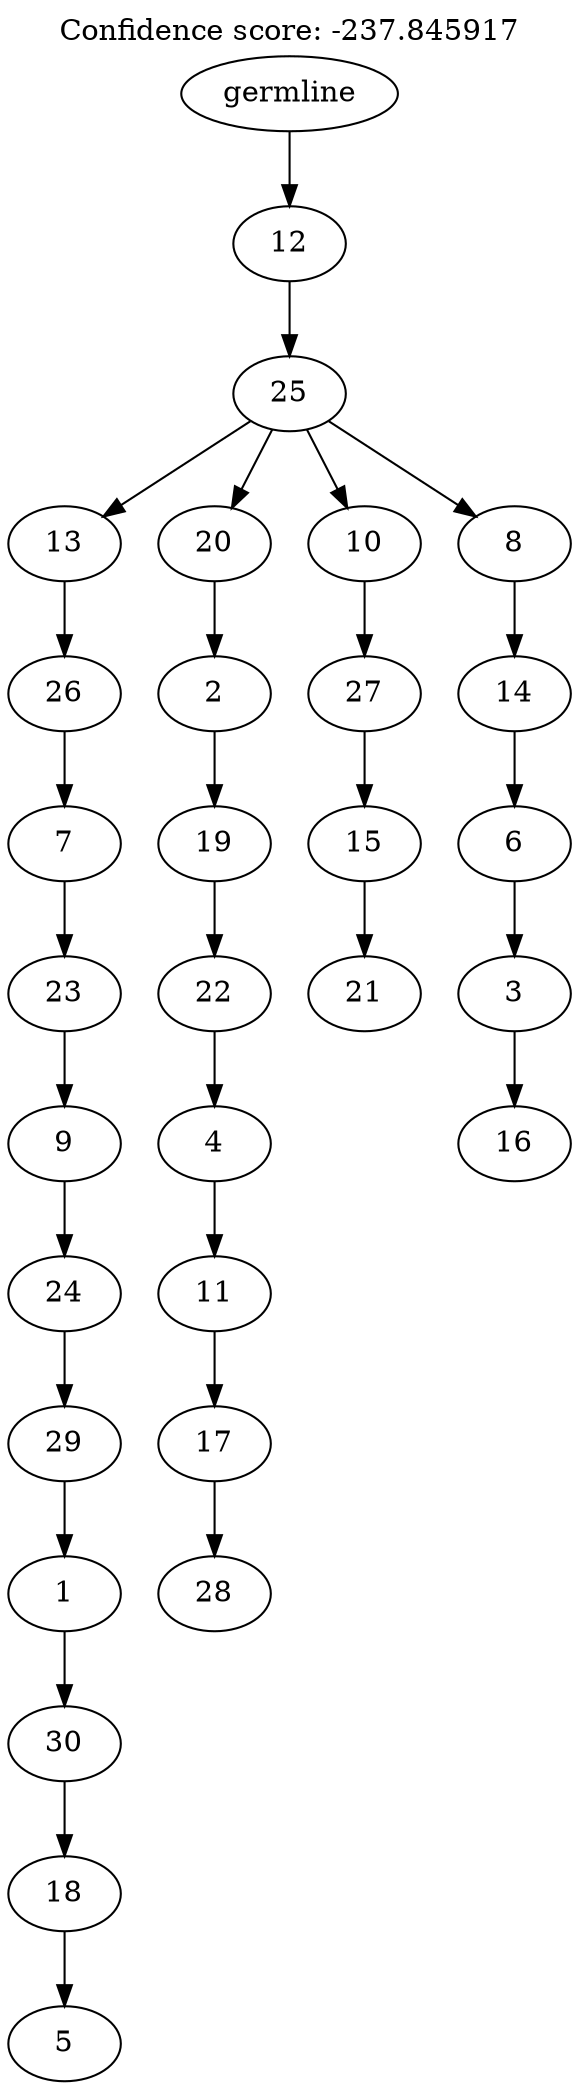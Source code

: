 digraph g {
	"29" -> "30";
	"30" [label="5"];
	"28" -> "29";
	"29" [label="18"];
	"27" -> "28";
	"28" [label="30"];
	"26" -> "27";
	"27" [label="1"];
	"25" -> "26";
	"26" [label="29"];
	"24" -> "25";
	"25" [label="24"];
	"23" -> "24";
	"24" [label="9"];
	"22" -> "23";
	"23" [label="23"];
	"21" -> "22";
	"22" [label="7"];
	"20" -> "21";
	"21" [label="26"];
	"18" -> "19";
	"19" [label="28"];
	"17" -> "18";
	"18" [label="17"];
	"16" -> "17";
	"17" [label="11"];
	"15" -> "16";
	"16" [label="4"];
	"14" -> "15";
	"15" [label="22"];
	"13" -> "14";
	"14" [label="19"];
	"12" -> "13";
	"13" [label="2"];
	"10" -> "11";
	"11" [label="21"];
	"9" -> "10";
	"10" [label="15"];
	"8" -> "9";
	"9" [label="27"];
	"6" -> "7";
	"7" [label="16"];
	"5" -> "6";
	"6" [label="3"];
	"4" -> "5";
	"5" [label="6"];
	"3" -> "4";
	"4" [label="14"];
	"2" -> "3";
	"3" [label="8"];
	"2" -> "8";
	"8" [label="10"];
	"2" -> "12";
	"12" [label="20"];
	"2" -> "20";
	"20" [label="13"];
	"1" -> "2";
	"2" [label="25"];
	"0" -> "1";
	"1" [label="12"];
	"0" [label="germline"];
	labelloc="t";
	label="Confidence score: -237.845917";
}
